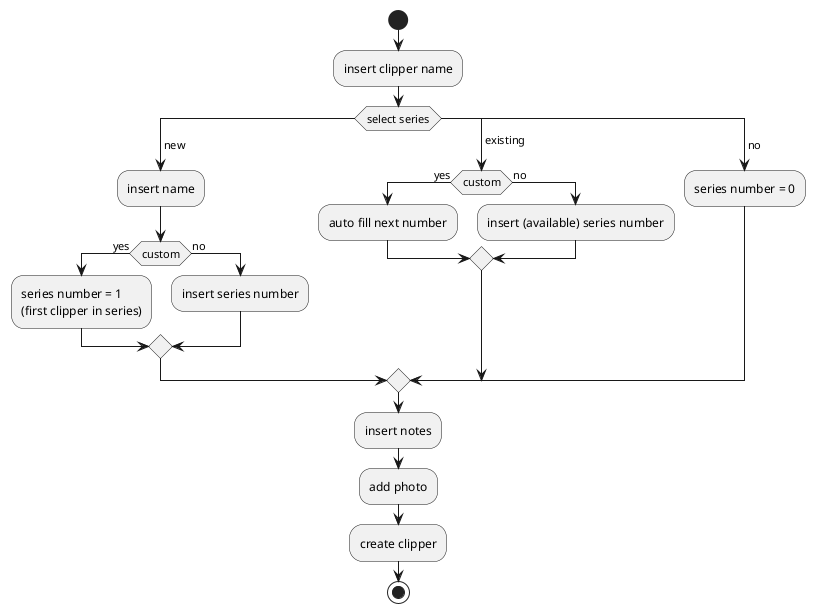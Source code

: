 @startuml
start
:insert clipper name;
switch(select series)
    case( new)
        :insert name;
        if(custom) then (yes)
            :series number = 1
            (first clipper in series);
        else(no)
            :insert series number;
        endif
    case( existing)
        if(custom) then (yes)
            :auto fill next number;
        else(no)
            :insert (available) series number;
        endif
    case( no)
        :series number = 0;
endswitch
:insert notes;
:add photo;
:create clipper;
stop
@enduml
